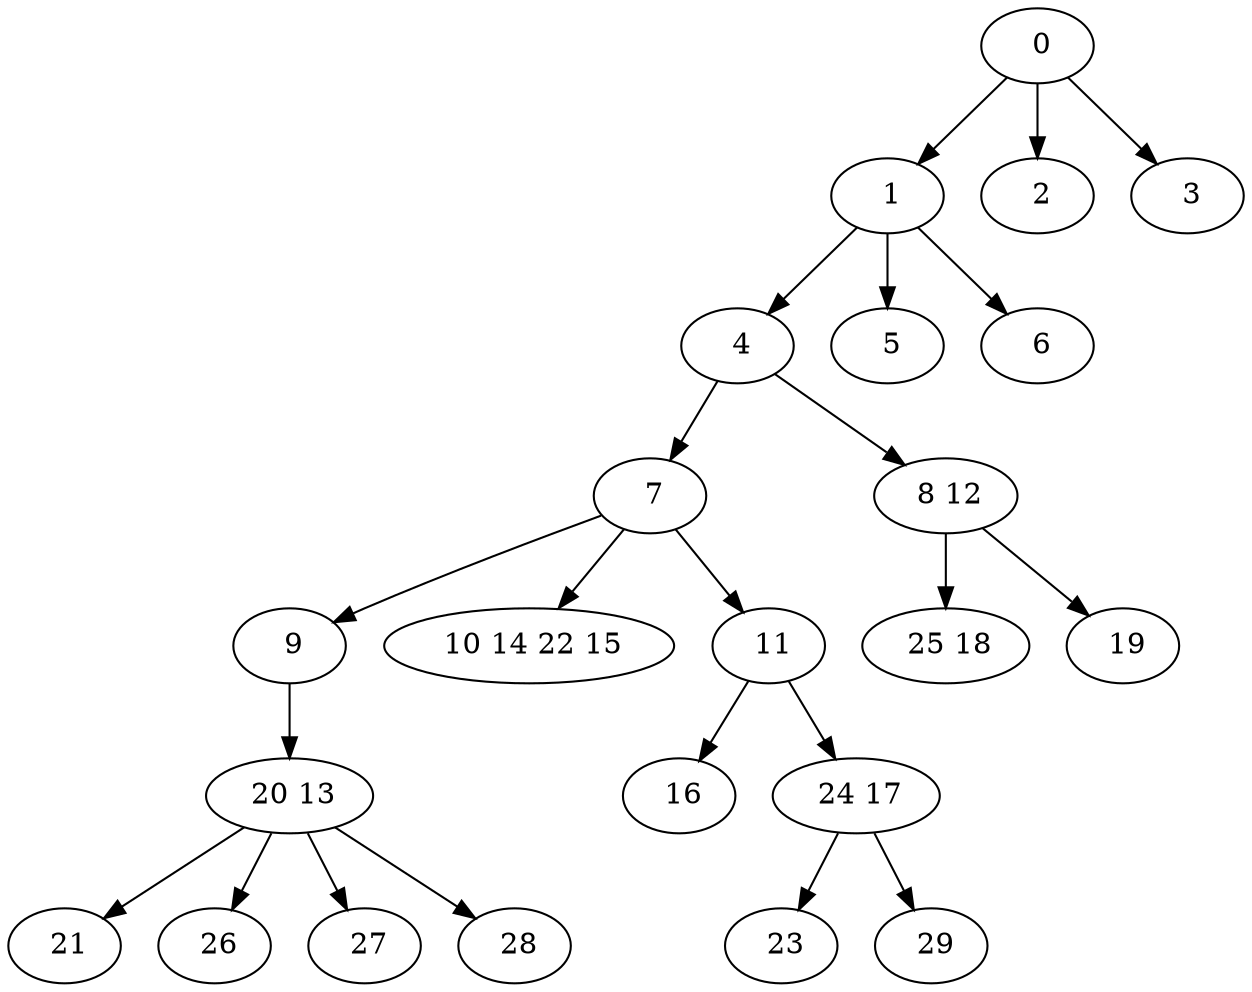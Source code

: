 digraph mytree {
" 0" -> " 1";
" 0" -> " 2";
" 0" -> " 3";
" 1" -> " 4";
" 1" -> " 5";
" 1" -> " 6";
" 2";
" 3";
" 4" -> " 7";
" 4" -> " 8 12";
" 5";
" 6";
" 7" -> " 9";
" 7" -> " 10 14 22 15";
" 7" -> " 11";
" 8 12" -> " 25 18";
" 8 12" -> " 19";
" 23";
" 9" -> " 20 13";
" 10 14 22 15";
" 11" -> " 16";
" 11" -> " 24 17";
" 25 18";
" 19";
" 16";
" 24 17" -> " 23";
" 24 17" -> " 29";
" 20 13" -> " 21";
" 20 13" -> " 26";
" 20 13" -> " 27";
" 20 13" -> " 28";
" 29";
" 21";
" 26";
" 27";
" 28";
}
